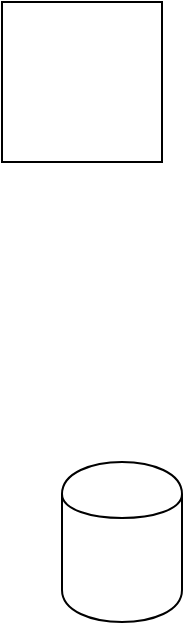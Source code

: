 <mxfile version="12.7.0"><diagram id="tTam2NelA_8GsGimT1xc" name="Page-1"><mxGraphModel dx="2180" dy="1756" grid="1" gridSize="10" guides="1" tooltips="1" connect="1" arrows="1" fold="1" page="1" pageScale="1" pageWidth="827" pageHeight="1169" math="0" shadow="0"><root><mxCell id="0"/><mxCell id="1" parent="0"/><mxCell id="EspYmyFaRMThSB1Qn7jF-1" value="" style="whiteSpace=wrap;html=1;aspect=fixed;" vertex="1" parent="1"><mxGeometry x="320" y="410" width="80" height="80" as="geometry"/></mxCell><mxCell id="EspYmyFaRMThSB1Qn7jF-2" value="" style="shape=cylinder;whiteSpace=wrap;html=1;boundedLbl=1;backgroundOutline=1;" vertex="1" parent="1"><mxGeometry x="350" y="640" width="60" height="80" as="geometry"/></mxCell></root></mxGraphModel></diagram></mxfile>